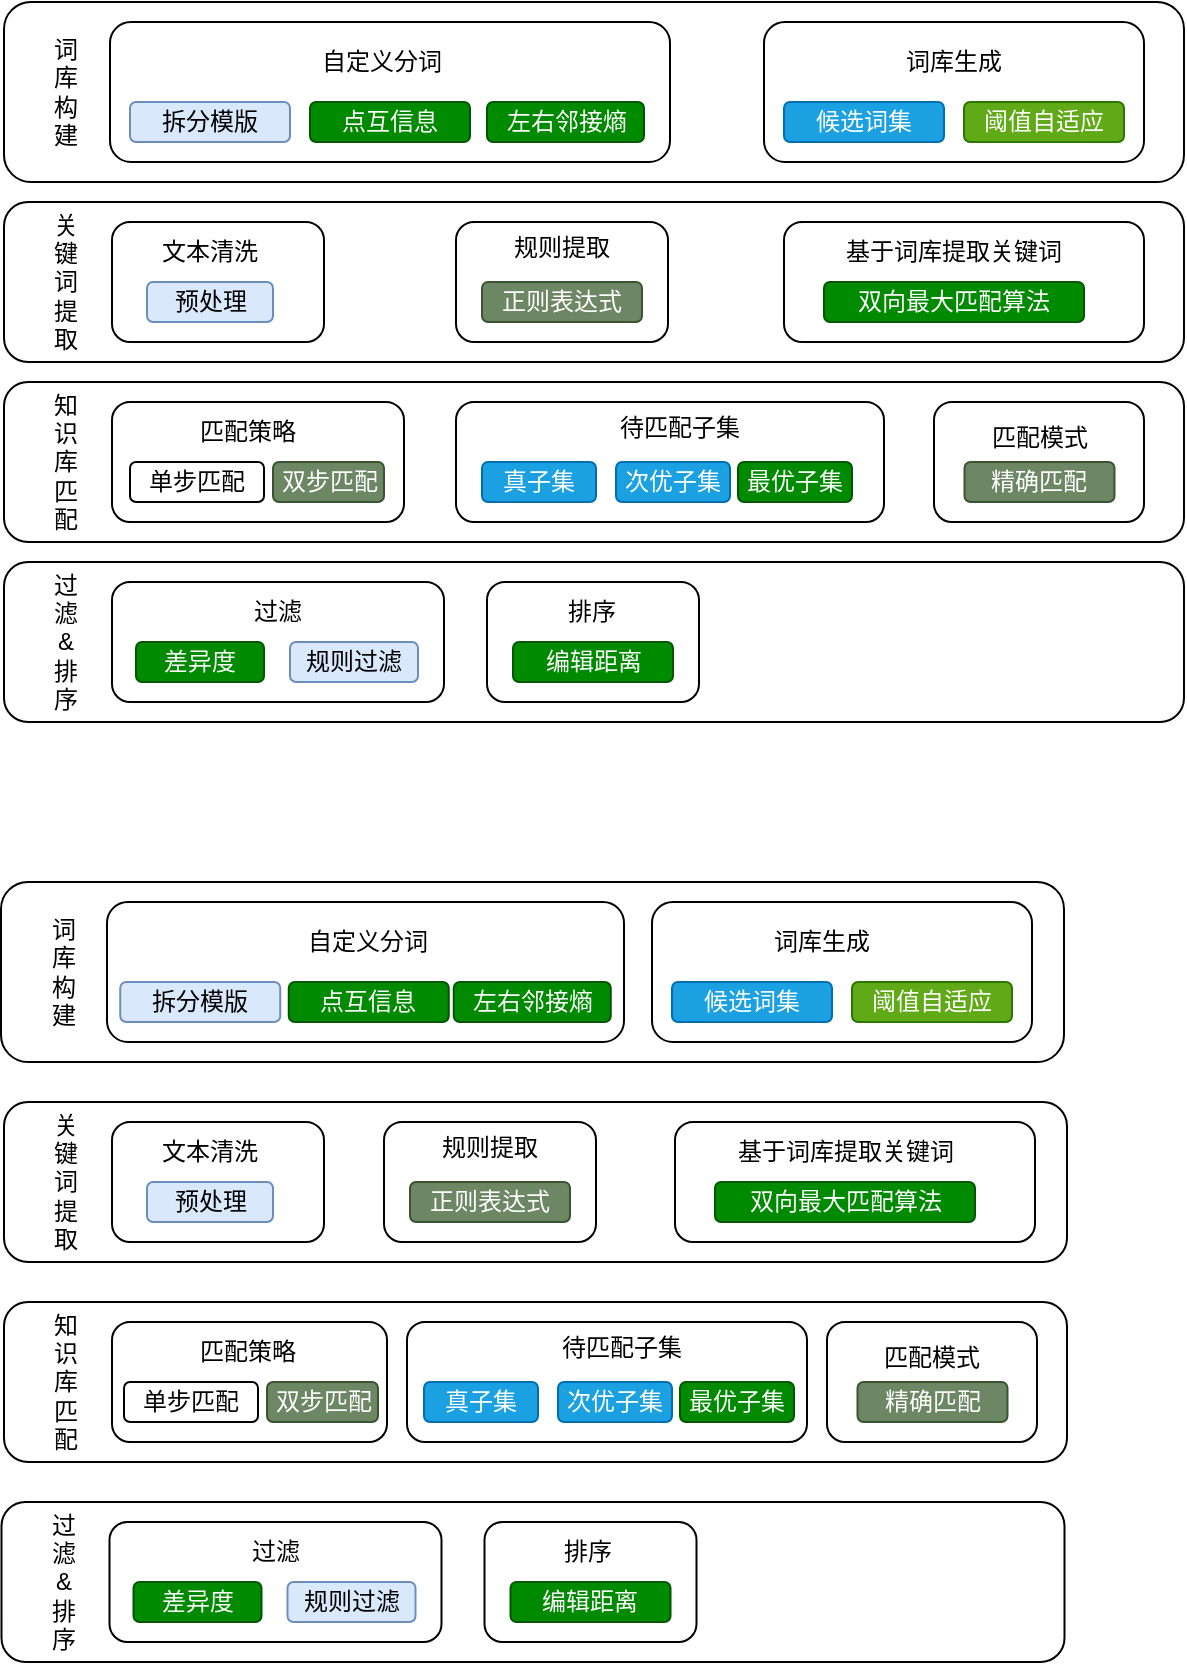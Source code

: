 <mxfile version="14.0.0" type="github">
  <diagram id="7FRfMe8Lb20bd3_zxDl_" name="Page-1">
    <mxGraphModel dx="1113" dy="779" grid="1" gridSize="10" guides="1" tooltips="1" connect="1" arrows="1" fold="1" page="1" pageScale="1" pageWidth="827" pageHeight="1169" math="0" shadow="0">
      <root>
        <mxCell id="0" />
        <mxCell id="1" parent="0" />
        <mxCell id="YbXCWElS1kch0IqcvzJD-23" value="" style="rounded=1;whiteSpace=wrap;html=1;" vertex="1" parent="1">
          <mxGeometry x="80" y="120" width="590" height="90" as="geometry" />
        </mxCell>
        <mxCell id="YbXCWElS1kch0IqcvzJD-24" value="词库构建" style="rounded=1;whiteSpace=wrap;html=1;strokeColor=#FFFFFF;" vertex="1" parent="1">
          <mxGeometry x="100" y="135" width="22.22" height="60" as="geometry" />
        </mxCell>
        <mxCell id="YbXCWElS1kch0IqcvzJD-25" value="" style="rounded=1;whiteSpace=wrap;html=1;" vertex="1" parent="1">
          <mxGeometry x="133" y="130" width="280" height="70" as="geometry" />
        </mxCell>
        <mxCell id="YbXCWElS1kch0IqcvzJD-26" value="" style="rounded=1;whiteSpace=wrap;html=1;" vertex="1" parent="1">
          <mxGeometry x="460" y="130" width="190" height="70" as="geometry" />
        </mxCell>
        <mxCell id="YbXCWElS1kch0IqcvzJD-27" value="拆分模版" style="rounded=1;whiteSpace=wrap;html=1;fillColor=#dae8fc;strokeColor=#6c8ebf;" vertex="1" parent="1">
          <mxGeometry x="143" y="170" width="80" height="20" as="geometry" />
        </mxCell>
        <mxCell id="YbXCWElS1kch0IqcvzJD-28" value="点互信息" style="rounded=1;whiteSpace=wrap;html=1;fillColor=#008a00;strokeColor=#005700;fontColor=#ffffff;" vertex="1" parent="1">
          <mxGeometry x="233" y="170" width="80" height="20" as="geometry" />
        </mxCell>
        <mxCell id="YbXCWElS1kch0IqcvzJD-29" value="左右邻接熵" style="rounded=1;whiteSpace=wrap;html=1;fillColor=#008a00;strokeColor=#005700;fontColor=#ffffff;" vertex="1" parent="1">
          <mxGeometry x="321.5" y="170" width="78.5" height="20" as="geometry" />
        </mxCell>
        <mxCell id="YbXCWElS1kch0IqcvzJD-30" value="阈值自适应" style="rounded=1;whiteSpace=wrap;html=1;fillColor=#60a917;strokeColor=#2D7600;fontColor=#ffffff;" vertex="1" parent="1">
          <mxGeometry x="560" y="170" width="80" height="20" as="geometry" />
        </mxCell>
        <mxCell id="YbXCWElS1kch0IqcvzJD-31" value="自定义分词" style="rounded=1;whiteSpace=wrap;html=1;strokeColor=#FFFFFF;" vertex="1" parent="1">
          <mxGeometry x="212" y="140" width="114" height="20" as="geometry" />
        </mxCell>
        <mxCell id="YbXCWElS1kch0IqcvzJD-32" value="词库生成" style="rounded=1;whiteSpace=wrap;html=1;strokeColor=#FFFFFF;" vertex="1" parent="1">
          <mxGeometry x="515" y="140" width="80" height="20" as="geometry" />
        </mxCell>
        <mxCell id="YbXCWElS1kch0IqcvzJD-33" value="候选词集" style="rounded=1;whiteSpace=wrap;html=1;fillColor=#1ba1e2;strokeColor=#006EAF;fontColor=#ffffff;" vertex="1" parent="1">
          <mxGeometry x="470" y="170" width="80" height="20" as="geometry" />
        </mxCell>
        <mxCell id="YbXCWElS1kch0IqcvzJD-35" value="" style="rounded=1;whiteSpace=wrap;html=1;" vertex="1" parent="1">
          <mxGeometry x="80" y="220" width="590" height="80" as="geometry" />
        </mxCell>
        <mxCell id="YbXCWElS1kch0IqcvzJD-36" value="关键词提取" style="rounded=1;whiteSpace=wrap;html=1;strokeColor=#FFFFFF;" vertex="1" parent="1">
          <mxGeometry x="100" y="230" width="22.22" height="60" as="geometry" />
        </mxCell>
        <mxCell id="YbXCWElS1kch0IqcvzJD-37" value="" style="rounded=1;whiteSpace=wrap;html=1;" vertex="1" parent="1">
          <mxGeometry x="134" y="230" width="106" height="60" as="geometry" />
        </mxCell>
        <mxCell id="YbXCWElS1kch0IqcvzJD-38" value="文本清洗" style="rounded=1;whiteSpace=wrap;html=1;strokeColor=#FFFFFF;" vertex="1" parent="1">
          <mxGeometry x="143" y="235" width="80" height="20" as="geometry" />
        </mxCell>
        <mxCell id="YbXCWElS1kch0IqcvzJD-44" value="预处理" style="rounded=1;whiteSpace=wrap;html=1;fillColor=#dae8fc;strokeColor=#6c8ebf;" vertex="1" parent="1">
          <mxGeometry x="151.5" y="260" width="63" height="20" as="geometry" />
        </mxCell>
        <mxCell id="YbXCWElS1kch0IqcvzJD-48" value="" style="rounded=1;whiteSpace=wrap;html=1;" vertex="1" parent="1">
          <mxGeometry x="306" y="230" width="106" height="60" as="geometry" />
        </mxCell>
        <mxCell id="YbXCWElS1kch0IqcvzJD-49" value="" style="rounded=1;whiteSpace=wrap;html=1;" vertex="1" parent="1">
          <mxGeometry x="470" y="230" width="180" height="60" as="geometry" />
        </mxCell>
        <mxCell id="YbXCWElS1kch0IqcvzJD-50" value="规则提取" style="rounded=1;whiteSpace=wrap;html=1;strokeColor=#FFFFFF;" vertex="1" parent="1">
          <mxGeometry x="319" y="235" width="80" height="15" as="geometry" />
        </mxCell>
        <mxCell id="YbXCWElS1kch0IqcvzJD-51" value="基于词库提取关键词" style="rounded=1;whiteSpace=wrap;html=1;strokeColor=#FFFFFF;" vertex="1" parent="1">
          <mxGeometry x="500.25" y="235" width="110" height="20" as="geometry" />
        </mxCell>
        <mxCell id="YbXCWElS1kch0IqcvzJD-52" value="正则表达式" style="rounded=1;whiteSpace=wrap;html=1;fillColor=#6d8764;strokeColor=#3A5431;fontColor=#ffffff;" vertex="1" parent="1">
          <mxGeometry x="319" y="260" width="80" height="20" as="geometry" />
        </mxCell>
        <mxCell id="YbXCWElS1kch0IqcvzJD-53" value="双向最大匹配算法" style="rounded=1;whiteSpace=wrap;html=1;fillColor=#008a00;strokeColor=#005700;fontColor=#ffffff;" vertex="1" parent="1">
          <mxGeometry x="490" y="260" width="130" height="20" as="geometry" />
        </mxCell>
        <mxCell id="YbXCWElS1kch0IqcvzJD-55" value="" style="rounded=1;whiteSpace=wrap;html=1;" vertex="1" parent="1">
          <mxGeometry x="80" y="310" width="590" height="80" as="geometry" />
        </mxCell>
        <mxCell id="YbXCWElS1kch0IqcvzJD-56" value="知识库匹配" style="rounded=1;whiteSpace=wrap;html=1;strokeColor=#FFFFFF;" vertex="1" parent="1">
          <mxGeometry x="100" y="320" width="22.22" height="60" as="geometry" />
        </mxCell>
        <mxCell id="YbXCWElS1kch0IqcvzJD-57" value="" style="rounded=1;whiteSpace=wrap;html=1;" vertex="1" parent="1">
          <mxGeometry x="134" y="320" width="146" height="60" as="geometry" />
        </mxCell>
        <mxCell id="YbXCWElS1kch0IqcvzJD-58" value="匹配策略" style="rounded=1;whiteSpace=wrap;html=1;strokeColor=#FFFFFF;" vertex="1" parent="1">
          <mxGeometry x="162" y="325" width="80" height="20" as="geometry" />
        </mxCell>
        <mxCell id="YbXCWElS1kch0IqcvzJD-59" value="单步匹配" style="rounded=1;whiteSpace=wrap;html=1;" vertex="1" parent="1">
          <mxGeometry x="143" y="350" width="67" height="20" as="geometry" />
        </mxCell>
        <mxCell id="YbXCWElS1kch0IqcvzJD-60" value="" style="rounded=1;whiteSpace=wrap;html=1;" vertex="1" parent="1">
          <mxGeometry x="306" y="320" width="214" height="60" as="geometry" />
        </mxCell>
        <mxCell id="YbXCWElS1kch0IqcvzJD-61" value="" style="rounded=1;whiteSpace=wrap;html=1;" vertex="1" parent="1">
          <mxGeometry x="545" y="320" width="105" height="60" as="geometry" />
        </mxCell>
        <mxCell id="YbXCWElS1kch0IqcvzJD-62" value="待匹配子集" style="rounded=1;whiteSpace=wrap;html=1;strokeColor=#FFFFFF;" vertex="1" parent="1">
          <mxGeometry x="373" y="325" width="90" height="15" as="geometry" />
        </mxCell>
        <mxCell id="YbXCWElS1kch0IqcvzJD-63" value="匹配模式" style="rounded=1;whiteSpace=wrap;html=1;strokeColor=#FFFFFF;" vertex="1" parent="1">
          <mxGeometry x="553.75" y="325" width="87.5" height="25" as="geometry" />
        </mxCell>
        <mxCell id="YbXCWElS1kch0IqcvzJD-64" value="真子集" style="rounded=1;whiteSpace=wrap;html=1;fillColor=#1ba1e2;strokeColor=#006EAF;fontColor=#ffffff;" vertex="1" parent="1">
          <mxGeometry x="319" y="350" width="57" height="20" as="geometry" />
        </mxCell>
        <mxCell id="YbXCWElS1kch0IqcvzJD-65" value="精确匹配" style="rounded=1;whiteSpace=wrap;html=1;fillColor=#6d8764;strokeColor=#3A5431;fontColor=#ffffff;" vertex="1" parent="1">
          <mxGeometry x="560.25" y="350" width="75" height="20" as="geometry" />
        </mxCell>
        <mxCell id="YbXCWElS1kch0IqcvzJD-70" value="次优子集" style="rounded=1;whiteSpace=wrap;html=1;fillColor=#1ba1e2;strokeColor=#006EAF;fontColor=#ffffff;" vertex="1" parent="1">
          <mxGeometry x="386" y="350" width="57" height="20" as="geometry" />
        </mxCell>
        <mxCell id="YbXCWElS1kch0IqcvzJD-71" value="最优子集" style="rounded=1;whiteSpace=wrap;html=1;fillColor=#008a00;strokeColor=#005700;fontColor=#ffffff;" vertex="1" parent="1">
          <mxGeometry x="447" y="350" width="57" height="20" as="geometry" />
        </mxCell>
        <mxCell id="YbXCWElS1kch0IqcvzJD-72" value="双步匹配" style="rounded=1;whiteSpace=wrap;html=1;fillColor=#6d8764;strokeColor=#3A5431;fontColor=#ffffff;" vertex="1" parent="1">
          <mxGeometry x="214.5" y="350" width="55.5" height="20" as="geometry" />
        </mxCell>
        <mxCell id="YbXCWElS1kch0IqcvzJD-73" value="" style="rounded=1;whiteSpace=wrap;html=1;" vertex="1" parent="1">
          <mxGeometry x="80" y="400" width="590" height="80" as="geometry" />
        </mxCell>
        <mxCell id="YbXCWElS1kch0IqcvzJD-74" value="过滤&lt;br&gt;&amp;amp;&lt;br&gt;排序" style="rounded=1;whiteSpace=wrap;html=1;strokeColor=#FFFFFF;" vertex="1" parent="1">
          <mxGeometry x="100" y="410" width="22.22" height="60" as="geometry" />
        </mxCell>
        <mxCell id="YbXCWElS1kch0IqcvzJD-75" value="" style="rounded=1;whiteSpace=wrap;html=1;" vertex="1" parent="1">
          <mxGeometry x="134" y="410" width="166" height="60" as="geometry" />
        </mxCell>
        <mxCell id="YbXCWElS1kch0IqcvzJD-76" value="过滤" style="rounded=1;whiteSpace=wrap;html=1;strokeColor=#FFFFFF;" vertex="1" parent="1">
          <mxGeometry x="177" y="415" width="80" height="20" as="geometry" />
        </mxCell>
        <mxCell id="YbXCWElS1kch0IqcvzJD-77" value="差异度" style="rounded=1;whiteSpace=wrap;html=1;fillColor=#008a00;strokeColor=#005700;fontColor=#ffffff;" vertex="1" parent="1">
          <mxGeometry x="146" y="440" width="64" height="20" as="geometry" />
        </mxCell>
        <mxCell id="YbXCWElS1kch0IqcvzJD-78" value="" style="rounded=1;whiteSpace=wrap;html=1;" vertex="1" parent="1">
          <mxGeometry x="321.5" y="410" width="106" height="60" as="geometry" />
        </mxCell>
        <mxCell id="YbXCWElS1kch0IqcvzJD-80" value="排序" style="rounded=1;whiteSpace=wrap;html=1;strokeColor=#FFFFFF;" vertex="1" parent="1">
          <mxGeometry x="341.5" y="415" width="64" height="20" as="geometry" />
        </mxCell>
        <mxCell id="YbXCWElS1kch0IqcvzJD-82" value="编辑距离" style="rounded=1;whiteSpace=wrap;html=1;fillColor=#008a00;strokeColor=#005700;fontColor=#ffffff;" vertex="1" parent="1">
          <mxGeometry x="334.5" y="440" width="80" height="20" as="geometry" />
        </mxCell>
        <mxCell id="YbXCWElS1kch0IqcvzJD-85" value="规则过滤" style="rounded=1;whiteSpace=wrap;html=1;fillColor=#dae8fc;strokeColor=#6c8ebf;" vertex="1" parent="1">
          <mxGeometry x="223" y="440" width="64" height="20" as="geometry" />
        </mxCell>
        <mxCell id="YbXCWElS1kch0IqcvzJD-93" value="" style="rounded=1;whiteSpace=wrap;html=1;" vertex="1" parent="1">
          <mxGeometry x="78.5" y="560" width="531.5" height="90" as="geometry" />
        </mxCell>
        <mxCell id="YbXCWElS1kch0IqcvzJD-94" value="词库构建" style="rounded=1;whiteSpace=wrap;html=1;strokeColor=#FFFFFF;" vertex="1" parent="1">
          <mxGeometry x="98.5" y="575" width="22.22" height="60" as="geometry" />
        </mxCell>
        <mxCell id="YbXCWElS1kch0IqcvzJD-95" value="" style="rounded=1;whiteSpace=wrap;html=1;" vertex="1" parent="1">
          <mxGeometry x="131.5" y="570" width="258.5" height="70" as="geometry" />
        </mxCell>
        <mxCell id="YbXCWElS1kch0IqcvzJD-96" value="" style="rounded=1;whiteSpace=wrap;html=1;" vertex="1" parent="1">
          <mxGeometry x="404" y="570" width="190" height="70" as="geometry" />
        </mxCell>
        <mxCell id="YbXCWElS1kch0IqcvzJD-97" value="拆分模版" style="rounded=1;whiteSpace=wrap;html=1;fillColor=#dae8fc;strokeColor=#6c8ebf;" vertex="1" parent="1">
          <mxGeometry x="138.13" y="610" width="80" height="20" as="geometry" />
        </mxCell>
        <mxCell id="YbXCWElS1kch0IqcvzJD-98" value="点互信息" style="rounded=1;whiteSpace=wrap;html=1;fillColor=#008a00;strokeColor=#005700;fontColor=#ffffff;" vertex="1" parent="1">
          <mxGeometry x="222.38" y="610" width="80" height="20" as="geometry" />
        </mxCell>
        <mxCell id="YbXCWElS1kch0IqcvzJD-99" value="左右邻接熵" style="rounded=1;whiteSpace=wrap;html=1;fillColor=#008a00;strokeColor=#005700;fontColor=#ffffff;" vertex="1" parent="1">
          <mxGeometry x="304.88" y="610" width="78.5" height="20" as="geometry" />
        </mxCell>
        <mxCell id="YbXCWElS1kch0IqcvzJD-100" value="阈值自适应" style="rounded=1;whiteSpace=wrap;html=1;fillColor=#60a917;strokeColor=#2D7600;fontColor=#ffffff;" vertex="1" parent="1">
          <mxGeometry x="504" y="610" width="80" height="20" as="geometry" />
        </mxCell>
        <mxCell id="YbXCWElS1kch0IqcvzJD-101" value="自定义分词" style="rounded=1;whiteSpace=wrap;html=1;strokeColor=#FFFFFF;" vertex="1" parent="1">
          <mxGeometry x="205" y="580" width="114" height="20" as="geometry" />
        </mxCell>
        <mxCell id="YbXCWElS1kch0IqcvzJD-102" value="词库生成" style="rounded=1;whiteSpace=wrap;html=1;strokeColor=#FFFFFF;" vertex="1" parent="1">
          <mxGeometry x="459" y="580" width="60" height="20" as="geometry" />
        </mxCell>
        <mxCell id="YbXCWElS1kch0IqcvzJD-103" value="候选词集" style="rounded=1;whiteSpace=wrap;html=1;fillColor=#1ba1e2;strokeColor=#006EAF;fontColor=#ffffff;" vertex="1" parent="1">
          <mxGeometry x="414" y="610" width="80" height="20" as="geometry" />
        </mxCell>
        <mxCell id="YbXCWElS1kch0IqcvzJD-104" value="" style="rounded=1;whiteSpace=wrap;html=1;" vertex="1" parent="1">
          <mxGeometry x="80" y="670" width="531.5" height="80" as="geometry" />
        </mxCell>
        <mxCell id="YbXCWElS1kch0IqcvzJD-105" value="关键词提取" style="rounded=1;whiteSpace=wrap;html=1;strokeColor=#FFFFFF;" vertex="1" parent="1">
          <mxGeometry x="100" y="680" width="22.22" height="60" as="geometry" />
        </mxCell>
        <mxCell id="YbXCWElS1kch0IqcvzJD-106" value="" style="rounded=1;whiteSpace=wrap;html=1;" vertex="1" parent="1">
          <mxGeometry x="134" y="680" width="106" height="60" as="geometry" />
        </mxCell>
        <mxCell id="YbXCWElS1kch0IqcvzJD-107" value="文本清洗" style="rounded=1;whiteSpace=wrap;html=1;strokeColor=#FFFFFF;" vertex="1" parent="1">
          <mxGeometry x="143" y="685" width="80" height="20" as="geometry" />
        </mxCell>
        <mxCell id="YbXCWElS1kch0IqcvzJD-108" value="预处理" style="rounded=1;whiteSpace=wrap;html=1;fillColor=#dae8fc;strokeColor=#6c8ebf;" vertex="1" parent="1">
          <mxGeometry x="151.5" y="710" width="63" height="20" as="geometry" />
        </mxCell>
        <mxCell id="YbXCWElS1kch0IqcvzJD-109" value="" style="rounded=1;whiteSpace=wrap;html=1;" vertex="1" parent="1">
          <mxGeometry x="270" y="680" width="106" height="60" as="geometry" />
        </mxCell>
        <mxCell id="YbXCWElS1kch0IqcvzJD-110" value="" style="rounded=1;whiteSpace=wrap;html=1;" vertex="1" parent="1">
          <mxGeometry x="415.5" y="680" width="180" height="60" as="geometry" />
        </mxCell>
        <mxCell id="YbXCWElS1kch0IqcvzJD-111" value="规则提取" style="rounded=1;whiteSpace=wrap;html=1;strokeColor=#FFFFFF;" vertex="1" parent="1">
          <mxGeometry x="283" y="685" width="80" height="15" as="geometry" />
        </mxCell>
        <mxCell id="YbXCWElS1kch0IqcvzJD-112" value="基于词库提取关键词" style="rounded=1;whiteSpace=wrap;html=1;strokeColor=#FFFFFF;" vertex="1" parent="1">
          <mxGeometry x="445.75" y="685" width="110" height="20" as="geometry" />
        </mxCell>
        <mxCell id="YbXCWElS1kch0IqcvzJD-113" value="正则表达式" style="rounded=1;whiteSpace=wrap;html=1;fillColor=#6d8764;strokeColor=#3A5431;fontColor=#ffffff;" vertex="1" parent="1">
          <mxGeometry x="283" y="710" width="80" height="20" as="geometry" />
        </mxCell>
        <mxCell id="YbXCWElS1kch0IqcvzJD-114" value="双向最大匹配算法" style="rounded=1;whiteSpace=wrap;html=1;fillColor=#008a00;strokeColor=#005700;fontColor=#ffffff;" vertex="1" parent="1">
          <mxGeometry x="435.5" y="710" width="130" height="20" as="geometry" />
        </mxCell>
        <mxCell id="YbXCWElS1kch0IqcvzJD-115" value="" style="rounded=1;whiteSpace=wrap;html=1;" vertex="1" parent="1">
          <mxGeometry x="80" y="770" width="531.5" height="80" as="geometry" />
        </mxCell>
        <mxCell id="YbXCWElS1kch0IqcvzJD-116" value="知识库匹配" style="rounded=1;whiteSpace=wrap;html=1;strokeColor=#FFFFFF;" vertex="1" parent="1">
          <mxGeometry x="100" y="780" width="22.22" height="60" as="geometry" />
        </mxCell>
        <mxCell id="YbXCWElS1kch0IqcvzJD-117" value="" style="rounded=1;whiteSpace=wrap;html=1;" vertex="1" parent="1">
          <mxGeometry x="134" y="780" width="137.5" height="60" as="geometry" />
        </mxCell>
        <mxCell id="YbXCWElS1kch0IqcvzJD-118" value="匹配策略" style="rounded=1;whiteSpace=wrap;html=1;strokeColor=#FFFFFF;" vertex="1" parent="1">
          <mxGeometry x="162" y="785" width="80" height="20" as="geometry" />
        </mxCell>
        <mxCell id="YbXCWElS1kch0IqcvzJD-119" value="单步匹配" style="rounded=1;whiteSpace=wrap;html=1;" vertex="1" parent="1">
          <mxGeometry x="140" y="810" width="67" height="20" as="geometry" />
        </mxCell>
        <mxCell id="YbXCWElS1kch0IqcvzJD-120" value="" style="rounded=1;whiteSpace=wrap;html=1;" vertex="1" parent="1">
          <mxGeometry x="281.5" y="780" width="200" height="60" as="geometry" />
        </mxCell>
        <mxCell id="YbXCWElS1kch0IqcvzJD-121" value="" style="rounded=1;whiteSpace=wrap;html=1;" vertex="1" parent="1">
          <mxGeometry x="491.5" y="780" width="105" height="60" as="geometry" />
        </mxCell>
        <mxCell id="YbXCWElS1kch0IqcvzJD-122" value="待匹配子集" style="rounded=1;whiteSpace=wrap;html=1;strokeColor=#FFFFFF;" vertex="1" parent="1">
          <mxGeometry x="344" y="785" width="90" height="15" as="geometry" />
        </mxCell>
        <mxCell id="YbXCWElS1kch0IqcvzJD-123" value="匹配模式" style="rounded=1;whiteSpace=wrap;html=1;strokeColor=#FFFFFF;" vertex="1" parent="1">
          <mxGeometry x="500.25" y="785" width="87.5" height="25" as="geometry" />
        </mxCell>
        <mxCell id="YbXCWElS1kch0IqcvzJD-124" value="真子集" style="rounded=1;whiteSpace=wrap;html=1;fillColor=#1ba1e2;strokeColor=#006EAF;fontColor=#ffffff;" vertex="1" parent="1">
          <mxGeometry x="290" y="810" width="57" height="20" as="geometry" />
        </mxCell>
        <mxCell id="YbXCWElS1kch0IqcvzJD-125" value="精确匹配" style="rounded=1;whiteSpace=wrap;html=1;fillColor=#6d8764;strokeColor=#3A5431;fontColor=#ffffff;" vertex="1" parent="1">
          <mxGeometry x="506.75" y="810" width="75" height="20" as="geometry" />
        </mxCell>
        <mxCell id="YbXCWElS1kch0IqcvzJD-126" value="次优子集" style="rounded=1;whiteSpace=wrap;html=1;fillColor=#1ba1e2;strokeColor=#006EAF;fontColor=#ffffff;" vertex="1" parent="1">
          <mxGeometry x="357" y="810" width="57" height="20" as="geometry" />
        </mxCell>
        <mxCell id="YbXCWElS1kch0IqcvzJD-127" value="最优子集" style="rounded=1;whiteSpace=wrap;html=1;fillColor=#008a00;strokeColor=#005700;fontColor=#ffffff;" vertex="1" parent="1">
          <mxGeometry x="418" y="810" width="57" height="20" as="geometry" />
        </mxCell>
        <mxCell id="YbXCWElS1kch0IqcvzJD-128" value="双步匹配" style="rounded=1;whiteSpace=wrap;html=1;fillColor=#6d8764;strokeColor=#3A5431;fontColor=#ffffff;" vertex="1" parent="1">
          <mxGeometry x="211.5" y="810" width="55.5" height="20" as="geometry" />
        </mxCell>
        <mxCell id="YbXCWElS1kch0IqcvzJD-129" value="" style="rounded=1;whiteSpace=wrap;html=1;" vertex="1" parent="1">
          <mxGeometry x="78.75" y="870" width="531.5" height="80" as="geometry" />
        </mxCell>
        <mxCell id="YbXCWElS1kch0IqcvzJD-130" value="过滤&lt;br&gt;&amp;amp;&lt;br&gt;排序" style="rounded=1;whiteSpace=wrap;html=1;strokeColor=#FFFFFF;" vertex="1" parent="1">
          <mxGeometry x="98.75" y="880" width="22.22" height="60" as="geometry" />
        </mxCell>
        <mxCell id="YbXCWElS1kch0IqcvzJD-131" value="" style="rounded=1;whiteSpace=wrap;html=1;" vertex="1" parent="1">
          <mxGeometry x="132.75" y="880" width="166" height="60" as="geometry" />
        </mxCell>
        <mxCell id="YbXCWElS1kch0IqcvzJD-132" value="过滤" style="rounded=1;whiteSpace=wrap;html=1;strokeColor=#FFFFFF;" vertex="1" parent="1">
          <mxGeometry x="175.75" y="885" width="80" height="20" as="geometry" />
        </mxCell>
        <mxCell id="YbXCWElS1kch0IqcvzJD-133" value="差异度" style="rounded=1;whiteSpace=wrap;html=1;fillColor=#008a00;strokeColor=#005700;fontColor=#ffffff;" vertex="1" parent="1">
          <mxGeometry x="144.75" y="910" width="64" height="20" as="geometry" />
        </mxCell>
        <mxCell id="YbXCWElS1kch0IqcvzJD-134" value="" style="rounded=1;whiteSpace=wrap;html=1;" vertex="1" parent="1">
          <mxGeometry x="320.25" y="880" width="106" height="60" as="geometry" />
        </mxCell>
        <mxCell id="YbXCWElS1kch0IqcvzJD-135" value="排序" style="rounded=1;whiteSpace=wrap;html=1;strokeColor=#FFFFFF;" vertex="1" parent="1">
          <mxGeometry x="340.25" y="885" width="64" height="20" as="geometry" />
        </mxCell>
        <mxCell id="YbXCWElS1kch0IqcvzJD-136" value="编辑距离" style="rounded=1;whiteSpace=wrap;html=1;fillColor=#008a00;strokeColor=#005700;fontColor=#ffffff;" vertex="1" parent="1">
          <mxGeometry x="333.25" y="910" width="80" height="20" as="geometry" />
        </mxCell>
        <mxCell id="YbXCWElS1kch0IqcvzJD-137" value="规则过滤" style="rounded=1;whiteSpace=wrap;html=1;fillColor=#dae8fc;strokeColor=#6c8ebf;" vertex="1" parent="1">
          <mxGeometry x="221.75" y="910" width="64" height="20" as="geometry" />
        </mxCell>
      </root>
    </mxGraphModel>
  </diagram>
</mxfile>
